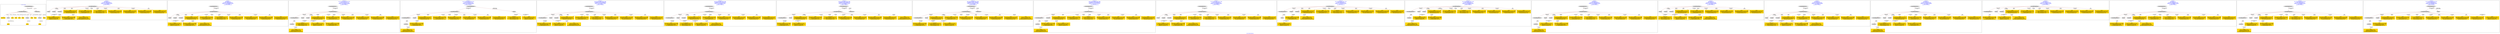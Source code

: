 digraph n0 {
fontcolor="blue"
remincross="true"
label="s10-s-18-artworks.json"
subgraph cluster_0 {
label="1-correct model"
n2[style="filled",color="white",fillcolor="lightgray",label="CulturalHeritageObject1"];
n3[shape="plaintext",style="filled",fillcolor="gold",label="dateCreated"];
n4[style="filled",color="white",fillcolor="lightgray",label="Person1"];
n5[shape="plaintext",style="filled",fillcolor="gold",label="values"];
n6[shape="plaintext",style="filled",fillcolor="gold",label="values"];
n7[shape="plaintext",style="filled",fillcolor="gold",label="values"];
n8[shape="plaintext",style="filled",fillcolor="gold",label="values"];
n9[style="filled",color="white",fillcolor="lightgray",label="Concept1"];
n10[shape="plaintext",style="filled",fillcolor="gold",label="values"];
n11[shape="plaintext",style="filled",fillcolor="gold",label="values"];
n12[style="filled",color="white",fillcolor="lightgray",label="Concept2"];
n13[shape="plaintext",style="filled",fillcolor="gold",label="values"];
n14[style="filled",color="white",fillcolor="lightgray",label="EuropeanaAggregation1"];
n15[style="filled",color="white",fillcolor="lightgray",label="WebResource1"];
n16[shape="plaintext",style="filled",fillcolor="gold",label="values"];
n17[shape="plaintext",style="filled",fillcolor="gold",label="values"];
n18[shape="plaintext",style="filled",fillcolor="gold",label="values"];
}
subgraph cluster_1 {
label="candidate 0\nlink coherence:1.0\nnode coherence:1.0\nconfidence:0.5066280683985351\nmapping score:0.6022093561328451\ncost:12.99998\n-precision:0.62-recall:0.5"
n20[style="filled",color="white",fillcolor="lightgray",label="CulturalHeritageObject1"];
n21[style="filled",color="white",fillcolor="lightgray",label="Person1"];
n22[style="filled",color="white",fillcolor="lightgray",label="Concept1"];
n23[style="filled",color="white",fillcolor="lightgray",label="Document1"];
n24[shape="plaintext",style="filled",fillcolor="gold",label="values\n[CulturalHeritageObject,provenance,0.375]\n[CulturalHeritageObject,title,0.267]\n[CulturalHeritageObject,description,0.199]\n[Document,classLink,0.159]"];
n25[shape="plaintext",style="filled",fillcolor="gold",label="values\n[Person,nameOfThePerson,0.346]\n[CulturalHeritageObject,provenance,0.331]\n[Document,classLink,0.186]\n[WebResource,classLink,0.137]"];
n26[shape="plaintext",style="filled",fillcolor="gold",label="values\n[Document,classLink,0.554]\n[WebResource,classLink,0.429]\n[Person,nameOfThePerson,0.009]\n[CulturalHeritageObject,provenance,0.008]"];
n27[shape="plaintext",style="filled",fillcolor="gold",label="values\n[CulturalHeritageObject,medium,0.943]\n[CulturalHeritageObject,description,0.034]\n[Concept,prefLabel,0.021]\n[CulturalHeritageObject,extent,0.002]"];
n28[shape="plaintext",style="filled",fillcolor="gold",label="dateCreated\n[CulturalHeritageObject,created,0.464]\n[Person,dateOfDeath,0.452]\n[CulturalHeritageObject,provenance,0.065]\n[Person,dateOfBirth,0.018]"];
n29[shape="plaintext",style="filled",fillcolor="gold",label="values\n[CulturalHeritageObject,description,0.531]\n[CulturalHeritageObject,provenance,0.186]\n[CulturalHeritageObject,title,0.174]\n[Document,classLink,0.109]"];
n30[shape="plaintext",style="filled",fillcolor="gold",label="values\n[CulturalHeritageObject,extent,0.644]\n[CulturalHeritageObject,provenance,0.161]\n[Person,nameOfThePerson,0.132]\n[Document,classLink,0.063]"];
n31[shape="plaintext",style="filled",fillcolor="gold",label="values\n[CulturalHeritageObject,provenance,0.893]\n[CulturalHeritageObject,description,0.051]\n[CulturalHeritageObject,title,0.037]\n[Document,classLink,0.018]"];
n32[shape="plaintext",style="filled",fillcolor="gold",label="values\n[CulturalHeritageObject,description,0.899]\n[CulturalHeritageObject,provenance,0.062]\n[Concept,prefLabel,0.038]\n[CulturalHeritageObject,title,0.001]"];
n33[shape="plaintext",style="filled",fillcolor="gold",label="values\n[CulturalHeritageObject,description,0.403]\n[CulturalHeritageObject,title,0.279]\n[CulturalHeritageObject,provenance,0.173]\n[Document,classLink,0.145]"];
}
subgraph cluster_2 {
label="candidate 1\nlink coherence:1.0\nnode coherence:1.0\nconfidence:0.5066280683985351\nmapping score:0.6022093561328451\ncost:13.99998\n-precision:0.64-recall:0.56"
n35[style="filled",color="white",fillcolor="lightgray",label="CulturalHeritageObject1"];
n36[style="filled",color="white",fillcolor="lightgray",label="Person1"];
n37[style="filled",color="white",fillcolor="lightgray",label="Concept1"];
n38[style="filled",color="white",fillcolor="lightgray",label="Document1"];
n39[style="filled",color="white",fillcolor="lightgray",label="EuropeanaAggregation1"];
n40[shape="plaintext",style="filled",fillcolor="gold",label="values\n[CulturalHeritageObject,provenance,0.375]\n[CulturalHeritageObject,title,0.267]\n[CulturalHeritageObject,description,0.199]\n[Document,classLink,0.159]"];
n41[shape="plaintext",style="filled",fillcolor="gold",label="values\n[Person,nameOfThePerson,0.346]\n[CulturalHeritageObject,provenance,0.331]\n[Document,classLink,0.186]\n[WebResource,classLink,0.137]"];
n42[shape="plaintext",style="filled",fillcolor="gold",label="values\n[Document,classLink,0.554]\n[WebResource,classLink,0.429]\n[Person,nameOfThePerson,0.009]\n[CulturalHeritageObject,provenance,0.008]"];
n43[shape="plaintext",style="filled",fillcolor="gold",label="values\n[CulturalHeritageObject,medium,0.943]\n[CulturalHeritageObject,description,0.034]\n[Concept,prefLabel,0.021]\n[CulturalHeritageObject,extent,0.002]"];
n44[shape="plaintext",style="filled",fillcolor="gold",label="dateCreated\n[CulturalHeritageObject,created,0.464]\n[Person,dateOfDeath,0.452]\n[CulturalHeritageObject,provenance,0.065]\n[Person,dateOfBirth,0.018]"];
n45[shape="plaintext",style="filled",fillcolor="gold",label="values\n[CulturalHeritageObject,description,0.531]\n[CulturalHeritageObject,provenance,0.186]\n[CulturalHeritageObject,title,0.174]\n[Document,classLink,0.109]"];
n46[shape="plaintext",style="filled",fillcolor="gold",label="values\n[CulturalHeritageObject,extent,0.644]\n[CulturalHeritageObject,provenance,0.161]\n[Person,nameOfThePerson,0.132]\n[Document,classLink,0.063]"];
n47[shape="plaintext",style="filled",fillcolor="gold",label="values\n[CulturalHeritageObject,provenance,0.893]\n[CulturalHeritageObject,description,0.051]\n[CulturalHeritageObject,title,0.037]\n[Document,classLink,0.018]"];
n48[shape="plaintext",style="filled",fillcolor="gold",label="values\n[CulturalHeritageObject,description,0.899]\n[CulturalHeritageObject,provenance,0.062]\n[Concept,prefLabel,0.038]\n[CulturalHeritageObject,title,0.001]"];
n49[shape="plaintext",style="filled",fillcolor="gold",label="values\n[CulturalHeritageObject,description,0.403]\n[CulturalHeritageObject,title,0.279]\n[CulturalHeritageObject,provenance,0.173]\n[Document,classLink,0.145]"];
}
subgraph cluster_3 {
label="candidate 10\nlink coherence:0.9333333333333333\nnode coherence:1.0\nconfidence:0.5054395545748881\nmapping score:0.601813184858296\ncost:14.99998\n-precision:0.47-recall:0.44"
n51[style="filled",color="white",fillcolor="lightgray",label="CulturalHeritageObject1"];
n52[style="filled",color="white",fillcolor="lightgray",label="CulturalHeritageObject2"];
n53[style="filled",color="white",fillcolor="lightgray",label="Person1"];
n54[style="filled",color="white",fillcolor="lightgray",label="Concept1"];
n55[style="filled",color="white",fillcolor="lightgray",label="Document2"];
n56[style="filled",color="white",fillcolor="lightgray",label="EuropeanaAggregation1"];
n57[shape="plaintext",style="filled",fillcolor="gold",label="values\n[CulturalHeritageObject,provenance,0.375]\n[CulturalHeritageObject,title,0.267]\n[CulturalHeritageObject,description,0.199]\n[Document,classLink,0.159]"];
n58[shape="plaintext",style="filled",fillcolor="gold",label="dateCreated\n[CulturalHeritageObject,created,0.464]\n[Person,dateOfDeath,0.452]\n[CulturalHeritageObject,provenance,0.065]\n[Person,dateOfBirth,0.018]"];
n59[shape="plaintext",style="filled",fillcolor="gold",label="values\n[Document,classLink,0.554]\n[WebResource,classLink,0.429]\n[Person,nameOfThePerson,0.009]\n[CulturalHeritageObject,provenance,0.008]"];
n60[shape="plaintext",style="filled",fillcolor="gold",label="values\n[Person,nameOfThePerson,0.346]\n[CulturalHeritageObject,provenance,0.331]\n[Document,classLink,0.186]\n[WebResource,classLink,0.137]"];
n61[shape="plaintext",style="filled",fillcolor="gold",label="values\n[CulturalHeritageObject,medium,0.943]\n[CulturalHeritageObject,description,0.034]\n[Concept,prefLabel,0.021]\n[CulturalHeritageObject,extent,0.002]"];
n62[shape="plaintext",style="filled",fillcolor="gold",label="values\n[CulturalHeritageObject,description,0.531]\n[CulturalHeritageObject,provenance,0.186]\n[CulturalHeritageObject,title,0.174]\n[Document,classLink,0.109]"];
n63[shape="plaintext",style="filled",fillcolor="gold",label="values\n[CulturalHeritageObject,extent,0.644]\n[CulturalHeritageObject,provenance,0.161]\n[Person,nameOfThePerson,0.132]\n[Document,classLink,0.063]"];
n64[shape="plaintext",style="filled",fillcolor="gold",label="values\n[CulturalHeritageObject,provenance,0.893]\n[CulturalHeritageObject,description,0.051]\n[CulturalHeritageObject,title,0.037]\n[Document,classLink,0.018]"];
n65[shape="plaintext",style="filled",fillcolor="gold",label="values\n[CulturalHeritageObject,description,0.899]\n[CulturalHeritageObject,provenance,0.062]\n[Concept,prefLabel,0.038]\n[CulturalHeritageObject,title,0.001]"];
n66[shape="plaintext",style="filled",fillcolor="gold",label="values\n[CulturalHeritageObject,description,0.403]\n[CulturalHeritageObject,title,0.279]\n[CulturalHeritageObject,provenance,0.173]\n[Document,classLink,0.145]"];
}
subgraph cluster_4 {
label="candidate 11\nlink coherence:0.9333333333333333\nnode coherence:1.0\nconfidence:0.5054395545748881\nmapping score:0.601813184858296\ncost:114.010002\n-precision:0.47-recall:0.44"
n68[style="filled",color="white",fillcolor="lightgray",label="CulturalHeritageObject1"];
n69[style="filled",color="white",fillcolor="lightgray",label="CulturalHeritageObject2"];
n70[style="filled",color="white",fillcolor="lightgray",label="Concept1"];
n71[style="filled",color="white",fillcolor="lightgray",label="Document2"];
n72[style="filled",color="white",fillcolor="lightgray",label="EuropeanaAggregation1"];
n73[style="filled",color="white",fillcolor="lightgray",label="Person1"];
n74[shape="plaintext",style="filled",fillcolor="gold",label="values\n[CulturalHeritageObject,provenance,0.375]\n[CulturalHeritageObject,title,0.267]\n[CulturalHeritageObject,description,0.199]\n[Document,classLink,0.159]"];
n75[shape="plaintext",style="filled",fillcolor="gold",label="dateCreated\n[CulturalHeritageObject,created,0.464]\n[Person,dateOfDeath,0.452]\n[CulturalHeritageObject,provenance,0.065]\n[Person,dateOfBirth,0.018]"];
n76[shape="plaintext",style="filled",fillcolor="gold",label="values\n[Document,classLink,0.554]\n[WebResource,classLink,0.429]\n[Person,nameOfThePerson,0.009]\n[CulturalHeritageObject,provenance,0.008]"];
n77[shape="plaintext",style="filled",fillcolor="gold",label="values\n[Person,nameOfThePerson,0.346]\n[CulturalHeritageObject,provenance,0.331]\n[Document,classLink,0.186]\n[WebResource,classLink,0.137]"];
n78[shape="plaintext",style="filled",fillcolor="gold",label="values\n[CulturalHeritageObject,medium,0.943]\n[CulturalHeritageObject,description,0.034]\n[Concept,prefLabel,0.021]\n[CulturalHeritageObject,extent,0.002]"];
n79[shape="plaintext",style="filled",fillcolor="gold",label="values\n[CulturalHeritageObject,description,0.531]\n[CulturalHeritageObject,provenance,0.186]\n[CulturalHeritageObject,title,0.174]\n[Document,classLink,0.109]"];
n80[shape="plaintext",style="filled",fillcolor="gold",label="values\n[CulturalHeritageObject,extent,0.644]\n[CulturalHeritageObject,provenance,0.161]\n[Person,nameOfThePerson,0.132]\n[Document,classLink,0.063]"];
n81[shape="plaintext",style="filled",fillcolor="gold",label="values\n[CulturalHeritageObject,provenance,0.893]\n[CulturalHeritageObject,description,0.051]\n[CulturalHeritageObject,title,0.037]\n[Document,classLink,0.018]"];
n82[shape="plaintext",style="filled",fillcolor="gold",label="values\n[CulturalHeritageObject,description,0.899]\n[CulturalHeritageObject,provenance,0.062]\n[Concept,prefLabel,0.038]\n[CulturalHeritageObject,title,0.001]"];
n83[shape="plaintext",style="filled",fillcolor="gold",label="values\n[CulturalHeritageObject,description,0.403]\n[CulturalHeritageObject,title,0.279]\n[CulturalHeritageObject,provenance,0.173]\n[Document,classLink,0.145]"];
}
subgraph cluster_5 {
label="candidate 12\nlink coherence:0.9285714285714286\nnode coherence:0.9285714285714286\nconfidence:0.5927199185990685\nmapping score:0.607097115723499\ncost:112.99998\n-precision:0.57-recall:0.5"
n85[style="filled",color="white",fillcolor="lightgray",label="CulturalHeritageObject1"];
n86[style="filled",color="white",fillcolor="lightgray",label="CulturalHeritageObject2"];
n87[style="filled",color="white",fillcolor="lightgray",label="Person1"];
n88[style="filled",color="white",fillcolor="lightgray",label="Document1"];
n89[style="filled",color="white",fillcolor="lightgray",label="EuropeanaAggregation1"];
n90[shape="plaintext",style="filled",fillcolor="gold",label="values\n[CulturalHeritageObject,provenance,0.375]\n[CulturalHeritageObject,title,0.267]\n[CulturalHeritageObject,description,0.199]\n[Document,classLink,0.159]"];
n91[shape="plaintext",style="filled",fillcolor="gold",label="values\n[Person,nameOfThePerson,0.346]\n[CulturalHeritageObject,provenance,0.331]\n[Document,classLink,0.186]\n[WebResource,classLink,0.137]"];
n92[shape="plaintext",style="filled",fillcolor="gold",label="values\n[Document,classLink,0.554]\n[WebResource,classLink,0.429]\n[Person,nameOfThePerson,0.009]\n[CulturalHeritageObject,provenance,0.008]"];
n93[shape="plaintext",style="filled",fillcolor="gold",label="values\n[CulturalHeritageObject,medium,0.943]\n[CulturalHeritageObject,description,0.034]\n[Concept,prefLabel,0.021]\n[CulturalHeritageObject,extent,0.002]"];
n94[shape="plaintext",style="filled",fillcolor="gold",label="dateCreated\n[CulturalHeritageObject,created,0.464]\n[Person,dateOfDeath,0.452]\n[CulturalHeritageObject,provenance,0.065]\n[Person,dateOfBirth,0.018]"];
n95[shape="plaintext",style="filled",fillcolor="gold",label="values\n[CulturalHeritageObject,description,0.531]\n[CulturalHeritageObject,provenance,0.186]\n[CulturalHeritageObject,title,0.174]\n[Document,classLink,0.109]"];
n96[shape="plaintext",style="filled",fillcolor="gold",label="values\n[CulturalHeritageObject,extent,0.644]\n[CulturalHeritageObject,provenance,0.161]\n[Person,nameOfThePerson,0.132]\n[Document,classLink,0.063]"];
n97[shape="plaintext",style="filled",fillcolor="gold",label="values\n[CulturalHeritageObject,provenance,0.893]\n[CulturalHeritageObject,description,0.051]\n[CulturalHeritageObject,title,0.037]\n[Document,classLink,0.018]"];
n98[shape="plaintext",style="filled",fillcolor="gold",label="values\n[CulturalHeritageObject,description,0.899]\n[CulturalHeritageObject,provenance,0.062]\n[Concept,prefLabel,0.038]\n[CulturalHeritageObject,title,0.001]"];
n99[shape="plaintext",style="filled",fillcolor="gold",label="values\n[CulturalHeritageObject,description,0.403]\n[CulturalHeritageObject,title,0.279]\n[CulturalHeritageObject,provenance,0.173]\n[Document,classLink,0.145]"];
}
subgraph cluster_6 {
label="candidate 13\nlink coherence:0.9285714285714286\nnode coherence:0.9285714285714286\nconfidence:0.5915314047754215\nmapping score:0.6067009444489501\ncost:112.99998\n-precision:0.5-recall:0.44"
n101[style="filled",color="white",fillcolor="lightgray",label="CulturalHeritageObject1"];
n102[style="filled",color="white",fillcolor="lightgray",label="CulturalHeritageObject2"];
n103[style="filled",color="white",fillcolor="lightgray",label="Person1"];
n104[style="filled",color="white",fillcolor="lightgray",label="Document1"];
n105[style="filled",color="white",fillcolor="lightgray",label="EuropeanaAggregation1"];
n106[shape="plaintext",style="filled",fillcolor="gold",label="values\n[CulturalHeritageObject,provenance,0.375]\n[CulturalHeritageObject,title,0.267]\n[CulturalHeritageObject,description,0.199]\n[Document,classLink,0.159]"];
n107[shape="plaintext",style="filled",fillcolor="gold",label="dateCreated\n[CulturalHeritageObject,created,0.464]\n[Person,dateOfDeath,0.452]\n[CulturalHeritageObject,provenance,0.065]\n[Person,dateOfBirth,0.018]"];
n108[shape="plaintext",style="filled",fillcolor="gold",label="values\n[Person,nameOfThePerson,0.346]\n[CulturalHeritageObject,provenance,0.331]\n[Document,classLink,0.186]\n[WebResource,classLink,0.137]"];
n109[shape="plaintext",style="filled",fillcolor="gold",label="values\n[Document,classLink,0.554]\n[WebResource,classLink,0.429]\n[Person,nameOfThePerson,0.009]\n[CulturalHeritageObject,provenance,0.008]"];
n110[shape="plaintext",style="filled",fillcolor="gold",label="values\n[CulturalHeritageObject,medium,0.943]\n[CulturalHeritageObject,description,0.034]\n[Concept,prefLabel,0.021]\n[CulturalHeritageObject,extent,0.002]"];
n111[shape="plaintext",style="filled",fillcolor="gold",label="values\n[CulturalHeritageObject,description,0.531]\n[CulturalHeritageObject,provenance,0.186]\n[CulturalHeritageObject,title,0.174]\n[Document,classLink,0.109]"];
n112[shape="plaintext",style="filled",fillcolor="gold",label="values\n[CulturalHeritageObject,extent,0.644]\n[CulturalHeritageObject,provenance,0.161]\n[Person,nameOfThePerson,0.132]\n[Document,classLink,0.063]"];
n113[shape="plaintext",style="filled",fillcolor="gold",label="values\n[CulturalHeritageObject,provenance,0.893]\n[CulturalHeritageObject,description,0.051]\n[CulturalHeritageObject,title,0.037]\n[Document,classLink,0.018]"];
n114[shape="plaintext",style="filled",fillcolor="gold",label="values\n[CulturalHeritageObject,description,0.899]\n[CulturalHeritageObject,provenance,0.062]\n[Concept,prefLabel,0.038]\n[CulturalHeritageObject,title,0.001]"];
n115[shape="plaintext",style="filled",fillcolor="gold",label="values\n[CulturalHeritageObject,description,0.403]\n[CulturalHeritageObject,title,0.279]\n[CulturalHeritageObject,provenance,0.173]\n[Document,classLink,0.145]"];
}
subgraph cluster_7 {
label="candidate 14\nlink coherence:0.9285714285714286\nnode coherence:0.9285714285714286\nconfidence:0.5802457856035178\nmapping score:0.6029390713916488\ncost:112.99998\n-precision:0.71-recall:0.62"
n117[style="filled",color="white",fillcolor="lightgray",label="CulturalHeritageObject1"];
n118[style="filled",color="white",fillcolor="lightgray",label="CulturalHeritageObject2"];
n119[style="filled",color="white",fillcolor="lightgray",label="Person1"];
n120[style="filled",color="white",fillcolor="lightgray",label="EuropeanaAggregation1"];
n121[style="filled",color="white",fillcolor="lightgray",label="WebResource1"];
n122[shape="plaintext",style="filled",fillcolor="gold",label="values\n[CulturalHeritageObject,provenance,0.375]\n[CulturalHeritageObject,title,0.267]\n[CulturalHeritageObject,description,0.199]\n[Document,classLink,0.159]"];
n123[shape="plaintext",style="filled",fillcolor="gold",label="values\n[Person,nameOfThePerson,0.346]\n[CulturalHeritageObject,provenance,0.331]\n[Document,classLink,0.186]\n[WebResource,classLink,0.137]"];
n124[shape="plaintext",style="filled",fillcolor="gold",label="values\n[Document,classLink,0.554]\n[WebResource,classLink,0.429]\n[Person,nameOfThePerson,0.009]\n[CulturalHeritageObject,provenance,0.008]"];
n125[shape="plaintext",style="filled",fillcolor="gold",label="values\n[CulturalHeritageObject,medium,0.943]\n[CulturalHeritageObject,description,0.034]\n[Concept,prefLabel,0.021]\n[CulturalHeritageObject,extent,0.002]"];
n126[shape="plaintext",style="filled",fillcolor="gold",label="dateCreated\n[CulturalHeritageObject,created,0.464]\n[Person,dateOfDeath,0.452]\n[CulturalHeritageObject,provenance,0.065]\n[Person,dateOfBirth,0.018]"];
n127[shape="plaintext",style="filled",fillcolor="gold",label="values\n[CulturalHeritageObject,description,0.531]\n[CulturalHeritageObject,provenance,0.186]\n[CulturalHeritageObject,title,0.174]\n[Document,classLink,0.109]"];
n128[shape="plaintext",style="filled",fillcolor="gold",label="values\n[CulturalHeritageObject,extent,0.644]\n[CulturalHeritageObject,provenance,0.161]\n[Person,nameOfThePerson,0.132]\n[Document,classLink,0.063]"];
n129[shape="plaintext",style="filled",fillcolor="gold",label="values\n[CulturalHeritageObject,provenance,0.893]\n[CulturalHeritageObject,description,0.051]\n[CulturalHeritageObject,title,0.037]\n[Document,classLink,0.018]"];
n130[shape="plaintext",style="filled",fillcolor="gold",label="values\n[CulturalHeritageObject,description,0.899]\n[CulturalHeritageObject,provenance,0.062]\n[Concept,prefLabel,0.038]\n[CulturalHeritageObject,title,0.001]"];
n131[shape="plaintext",style="filled",fillcolor="gold",label="values\n[CulturalHeritageObject,description,0.403]\n[CulturalHeritageObject,title,0.279]\n[CulturalHeritageObject,provenance,0.173]\n[Document,classLink,0.145]"];
}
subgraph cluster_8 {
label="candidate 15\nlink coherence:0.9285714285714286\nnode coherence:0.9285714285714286\nconfidence:0.5790572717798709\nmapping score:0.6025429001170999\ncost:112.99998\n-precision:0.64-recall:0.56"
n133[style="filled",color="white",fillcolor="lightgray",label="CulturalHeritageObject1"];
n134[style="filled",color="white",fillcolor="lightgray",label="CulturalHeritageObject2"];
n135[style="filled",color="white",fillcolor="lightgray",label="Person1"];
n136[style="filled",color="white",fillcolor="lightgray",label="EuropeanaAggregation1"];
n137[style="filled",color="white",fillcolor="lightgray",label="WebResource1"];
n138[shape="plaintext",style="filled",fillcolor="gold",label="values\n[CulturalHeritageObject,provenance,0.375]\n[CulturalHeritageObject,title,0.267]\n[CulturalHeritageObject,description,0.199]\n[Document,classLink,0.159]"];
n139[shape="plaintext",style="filled",fillcolor="gold",label="dateCreated\n[CulturalHeritageObject,created,0.464]\n[Person,dateOfDeath,0.452]\n[CulturalHeritageObject,provenance,0.065]\n[Person,dateOfBirth,0.018]"];
n140[shape="plaintext",style="filled",fillcolor="gold",label="values\n[Person,nameOfThePerson,0.346]\n[CulturalHeritageObject,provenance,0.331]\n[Document,classLink,0.186]\n[WebResource,classLink,0.137]"];
n141[shape="plaintext",style="filled",fillcolor="gold",label="values\n[Document,classLink,0.554]\n[WebResource,classLink,0.429]\n[Person,nameOfThePerson,0.009]\n[CulturalHeritageObject,provenance,0.008]"];
n142[shape="plaintext",style="filled",fillcolor="gold",label="values\n[CulturalHeritageObject,medium,0.943]\n[CulturalHeritageObject,description,0.034]\n[Concept,prefLabel,0.021]\n[CulturalHeritageObject,extent,0.002]"];
n143[shape="plaintext",style="filled",fillcolor="gold",label="values\n[CulturalHeritageObject,description,0.531]\n[CulturalHeritageObject,provenance,0.186]\n[CulturalHeritageObject,title,0.174]\n[Document,classLink,0.109]"];
n144[shape="plaintext",style="filled",fillcolor="gold",label="values\n[CulturalHeritageObject,extent,0.644]\n[CulturalHeritageObject,provenance,0.161]\n[Person,nameOfThePerson,0.132]\n[Document,classLink,0.063]"];
n145[shape="plaintext",style="filled",fillcolor="gold",label="values\n[CulturalHeritageObject,provenance,0.893]\n[CulturalHeritageObject,description,0.051]\n[CulturalHeritageObject,title,0.037]\n[Document,classLink,0.018]"];
n146[shape="plaintext",style="filled",fillcolor="gold",label="values\n[CulturalHeritageObject,description,0.899]\n[CulturalHeritageObject,provenance,0.062]\n[Concept,prefLabel,0.038]\n[CulturalHeritageObject,title,0.001]"];
n147[shape="plaintext",style="filled",fillcolor="gold",label="values\n[CulturalHeritageObject,description,0.403]\n[CulturalHeritageObject,title,0.279]\n[CulturalHeritageObject,provenance,0.173]\n[Document,classLink,0.145]"];
}
subgraph cluster_9 {
label="candidate 16\nlink coherence:0.9285714285714286\nnode coherence:0.9285714285714286\nconfidence:0.5767149931895814\nmapping score:0.6017621405870034\ncost:113.0\n-precision:0.43-recall:0.38"
n149[style="filled",color="white",fillcolor="lightgray",label="CulturalHeritageObject1"];
n150[style="filled",color="white",fillcolor="lightgray",label="CulturalHeritageObject2"];
n151[style="filled",color="white",fillcolor="lightgray",label="Document1"];
n152[style="filled",color="white",fillcolor="lightgray",label="Document2"];
n153[style="filled",color="white",fillcolor="lightgray",label="EuropeanaAggregation1"];
n154[shape="plaintext",style="filled",fillcolor="gold",label="values\n[CulturalHeritageObject,provenance,0.375]\n[CulturalHeritageObject,title,0.267]\n[CulturalHeritageObject,description,0.199]\n[Document,classLink,0.159]"];
n155[shape="plaintext",style="filled",fillcolor="gold",label="values\n[Document,classLink,0.554]\n[WebResource,classLink,0.429]\n[Person,nameOfThePerson,0.009]\n[CulturalHeritageObject,provenance,0.008]"];
n156[shape="plaintext",style="filled",fillcolor="gold",label="values\n[CulturalHeritageObject,medium,0.943]\n[CulturalHeritageObject,description,0.034]\n[Concept,prefLabel,0.021]\n[CulturalHeritageObject,extent,0.002]"];
n157[shape="plaintext",style="filled",fillcolor="gold",label="dateCreated\n[CulturalHeritageObject,created,0.464]\n[Person,dateOfDeath,0.452]\n[CulturalHeritageObject,provenance,0.065]\n[Person,dateOfBirth,0.018]"];
n158[shape="plaintext",style="filled",fillcolor="gold",label="values\n[Person,nameOfThePerson,0.346]\n[CulturalHeritageObject,provenance,0.331]\n[Document,classLink,0.186]\n[WebResource,classLink,0.137]"];
n159[shape="plaintext",style="filled",fillcolor="gold",label="values\n[CulturalHeritageObject,description,0.531]\n[CulturalHeritageObject,provenance,0.186]\n[CulturalHeritageObject,title,0.174]\n[Document,classLink,0.109]"];
n160[shape="plaintext",style="filled",fillcolor="gold",label="values\n[CulturalHeritageObject,extent,0.644]\n[CulturalHeritageObject,provenance,0.161]\n[Person,nameOfThePerson,0.132]\n[Document,classLink,0.063]"];
n161[shape="plaintext",style="filled",fillcolor="gold",label="values\n[CulturalHeritageObject,provenance,0.893]\n[CulturalHeritageObject,description,0.051]\n[CulturalHeritageObject,title,0.037]\n[Document,classLink,0.018]"];
n162[shape="plaintext",style="filled",fillcolor="gold",label="values\n[CulturalHeritageObject,description,0.899]\n[CulturalHeritageObject,provenance,0.062]\n[Concept,prefLabel,0.038]\n[CulturalHeritageObject,title,0.001]"];
n163[shape="plaintext",style="filled",fillcolor="gold",label="values\n[CulturalHeritageObject,description,0.403]\n[CulturalHeritageObject,title,0.279]\n[CulturalHeritageObject,provenance,0.173]\n[Document,classLink,0.145]"];
}
subgraph cluster_10 {
label="candidate 17\nlink coherence:0.9285714285714286\nnode coherence:1.0\nconfidence:0.5066280683985351\nmapping score:0.6022093561328451\ncost:13.99998\n-precision:0.57-recall:0.5"
n165[style="filled",color="white",fillcolor="lightgray",label="CulturalHeritageObject1"];
n166[style="filled",color="white",fillcolor="lightgray",label="Person1"];
n167[style="filled",color="white",fillcolor="lightgray",label="Concept1"];
n168[style="filled",color="white",fillcolor="lightgray",label="Document1"];
n169[style="filled",color="white",fillcolor="lightgray",label="EuropeanaAggregation1"];
n170[shape="plaintext",style="filled",fillcolor="gold",label="values\n[CulturalHeritageObject,provenance,0.375]\n[CulturalHeritageObject,title,0.267]\n[CulturalHeritageObject,description,0.199]\n[Document,classLink,0.159]"];
n171[shape="plaintext",style="filled",fillcolor="gold",label="values\n[Person,nameOfThePerson,0.346]\n[CulturalHeritageObject,provenance,0.331]\n[Document,classLink,0.186]\n[WebResource,classLink,0.137]"];
n172[shape="plaintext",style="filled",fillcolor="gold",label="values\n[Document,classLink,0.554]\n[WebResource,classLink,0.429]\n[Person,nameOfThePerson,0.009]\n[CulturalHeritageObject,provenance,0.008]"];
n173[shape="plaintext",style="filled",fillcolor="gold",label="values\n[CulturalHeritageObject,medium,0.943]\n[CulturalHeritageObject,description,0.034]\n[Concept,prefLabel,0.021]\n[CulturalHeritageObject,extent,0.002]"];
n174[shape="plaintext",style="filled",fillcolor="gold",label="dateCreated\n[CulturalHeritageObject,created,0.464]\n[Person,dateOfDeath,0.452]\n[CulturalHeritageObject,provenance,0.065]\n[Person,dateOfBirth,0.018]"];
n175[shape="plaintext",style="filled",fillcolor="gold",label="values\n[CulturalHeritageObject,description,0.531]\n[CulturalHeritageObject,provenance,0.186]\n[CulturalHeritageObject,title,0.174]\n[Document,classLink,0.109]"];
n176[shape="plaintext",style="filled",fillcolor="gold",label="values\n[CulturalHeritageObject,extent,0.644]\n[CulturalHeritageObject,provenance,0.161]\n[Person,nameOfThePerson,0.132]\n[Document,classLink,0.063]"];
n177[shape="plaintext",style="filled",fillcolor="gold",label="values\n[CulturalHeritageObject,provenance,0.893]\n[CulturalHeritageObject,description,0.051]\n[CulturalHeritageObject,title,0.037]\n[Document,classLink,0.018]"];
n178[shape="plaintext",style="filled",fillcolor="gold",label="values\n[CulturalHeritageObject,description,0.899]\n[CulturalHeritageObject,provenance,0.062]\n[Concept,prefLabel,0.038]\n[CulturalHeritageObject,title,0.001]"];
n179[shape="plaintext",style="filled",fillcolor="gold",label="values\n[CulturalHeritageObject,description,0.403]\n[CulturalHeritageObject,title,0.279]\n[CulturalHeritageObject,provenance,0.173]\n[Document,classLink,0.145]"];
}
subgraph cluster_11 {
label="candidate 18\nlink coherence:0.9285714285714286\nnode coherence:1.0\nconfidence:0.5066280683985351\nmapping score:0.6022093561328451\ncost:113.0\n-precision:0.5-recall:0.44"
n181[style="filled",color="white",fillcolor="lightgray",label="CulturalHeritageObject1"];
n182[style="filled",color="white",fillcolor="lightgray",label="CulturalHeritageObject2"];
n183[style="filled",color="white",fillcolor="lightgray",label="Concept1"];
n184[style="filled",color="white",fillcolor="lightgray",label="Document1"];
n185[style="filled",color="white",fillcolor="lightgray",label="Person1"];
n186[shape="plaintext",style="filled",fillcolor="gold",label="values\n[CulturalHeritageObject,provenance,0.375]\n[CulturalHeritageObject,title,0.267]\n[CulturalHeritageObject,description,0.199]\n[Document,classLink,0.159]"];
n187[shape="plaintext",style="filled",fillcolor="gold",label="values\n[Person,nameOfThePerson,0.346]\n[CulturalHeritageObject,provenance,0.331]\n[Document,classLink,0.186]\n[WebResource,classLink,0.137]"];
n188[shape="plaintext",style="filled",fillcolor="gold",label="values\n[Document,classLink,0.554]\n[WebResource,classLink,0.429]\n[Person,nameOfThePerson,0.009]\n[CulturalHeritageObject,provenance,0.008]"];
n189[shape="plaintext",style="filled",fillcolor="gold",label="values\n[CulturalHeritageObject,medium,0.943]\n[CulturalHeritageObject,description,0.034]\n[Concept,prefLabel,0.021]\n[CulturalHeritageObject,extent,0.002]"];
n190[shape="plaintext",style="filled",fillcolor="gold",label="dateCreated\n[CulturalHeritageObject,created,0.464]\n[Person,dateOfDeath,0.452]\n[CulturalHeritageObject,provenance,0.065]\n[Person,dateOfBirth,0.018]"];
n191[shape="plaintext",style="filled",fillcolor="gold",label="values\n[CulturalHeritageObject,description,0.531]\n[CulturalHeritageObject,provenance,0.186]\n[CulturalHeritageObject,title,0.174]\n[Document,classLink,0.109]"];
n192[shape="plaintext",style="filled",fillcolor="gold",label="values\n[CulturalHeritageObject,extent,0.644]\n[CulturalHeritageObject,provenance,0.161]\n[Person,nameOfThePerson,0.132]\n[Document,classLink,0.063]"];
n193[shape="plaintext",style="filled",fillcolor="gold",label="values\n[CulturalHeritageObject,provenance,0.893]\n[CulturalHeritageObject,description,0.051]\n[CulturalHeritageObject,title,0.037]\n[Document,classLink,0.018]"];
n194[shape="plaintext",style="filled",fillcolor="gold",label="values\n[CulturalHeritageObject,description,0.899]\n[CulturalHeritageObject,provenance,0.062]\n[Concept,prefLabel,0.038]\n[CulturalHeritageObject,title,0.001]"];
n195[shape="plaintext",style="filled",fillcolor="gold",label="values\n[CulturalHeritageObject,description,0.403]\n[CulturalHeritageObject,title,0.279]\n[CulturalHeritageObject,provenance,0.173]\n[Document,classLink,0.145]"];
}
subgraph cluster_12 {
label="candidate 19\nlink coherence:0.9285714285714286\nnode coherence:1.0\nconfidence:0.5066280683985351\nmapping score:0.6022093561328451\ncost:113.009982\n-precision:0.5-recall:0.44"
n197[style="filled",color="white",fillcolor="lightgray",label="CulturalHeritageObject1"];
n198[style="filled",color="white",fillcolor="lightgray",label="CulturalHeritageObject2"];
n199[style="filled",color="white",fillcolor="lightgray",label="Person1"];
n200[style="filled",color="white",fillcolor="lightgray",label="Document2"];
n201[style="filled",color="white",fillcolor="lightgray",label="Concept1"];
n202[shape="plaintext",style="filled",fillcolor="gold",label="values\n[CulturalHeritageObject,provenance,0.375]\n[CulturalHeritageObject,title,0.267]\n[CulturalHeritageObject,description,0.199]\n[Document,classLink,0.159]"];
n203[shape="plaintext",style="filled",fillcolor="gold",label="values\n[Document,classLink,0.554]\n[WebResource,classLink,0.429]\n[Person,nameOfThePerson,0.009]\n[CulturalHeritageObject,provenance,0.008]"];
n204[shape="plaintext",style="filled",fillcolor="gold",label="values\n[Person,nameOfThePerson,0.346]\n[CulturalHeritageObject,provenance,0.331]\n[Document,classLink,0.186]\n[WebResource,classLink,0.137]"];
n205[shape="plaintext",style="filled",fillcolor="gold",label="values\n[CulturalHeritageObject,medium,0.943]\n[CulturalHeritageObject,description,0.034]\n[Concept,prefLabel,0.021]\n[CulturalHeritageObject,extent,0.002]"];
n206[shape="plaintext",style="filled",fillcolor="gold",label="dateCreated\n[CulturalHeritageObject,created,0.464]\n[Person,dateOfDeath,0.452]\n[CulturalHeritageObject,provenance,0.065]\n[Person,dateOfBirth,0.018]"];
n207[shape="plaintext",style="filled",fillcolor="gold",label="values\n[CulturalHeritageObject,description,0.531]\n[CulturalHeritageObject,provenance,0.186]\n[CulturalHeritageObject,title,0.174]\n[Document,classLink,0.109]"];
n208[shape="plaintext",style="filled",fillcolor="gold",label="values\n[CulturalHeritageObject,extent,0.644]\n[CulturalHeritageObject,provenance,0.161]\n[Person,nameOfThePerson,0.132]\n[Document,classLink,0.063]"];
n209[shape="plaintext",style="filled",fillcolor="gold",label="values\n[CulturalHeritageObject,provenance,0.893]\n[CulturalHeritageObject,description,0.051]\n[CulturalHeritageObject,title,0.037]\n[Document,classLink,0.018]"];
n210[shape="plaintext",style="filled",fillcolor="gold",label="values\n[CulturalHeritageObject,description,0.899]\n[CulturalHeritageObject,provenance,0.062]\n[Concept,prefLabel,0.038]\n[CulturalHeritageObject,title,0.001]"];
n211[shape="plaintext",style="filled",fillcolor="gold",label="values\n[CulturalHeritageObject,description,0.403]\n[CulturalHeritageObject,title,0.279]\n[CulturalHeritageObject,provenance,0.173]\n[Document,classLink,0.145]"];
}
subgraph cluster_13 {
label="candidate 2\nlink coherence:1.0\nnode coherence:1.0\nconfidence:0.5066280683985351\nmapping score:0.6022093561328451\ncost:14.99998\n-precision:0.6-recall:0.56"
n213[style="filled",color="white",fillcolor="lightgray",label="CulturalHeritageObject1"];
n214[style="filled",color="white",fillcolor="lightgray",label="CulturalHeritageObject2"];
n215[style="filled",color="white",fillcolor="lightgray",label="Person1"];
n216[style="filled",color="white",fillcolor="lightgray",label="Concept1"];
n217[style="filled",color="white",fillcolor="lightgray",label="Document2"];
n218[style="filled",color="white",fillcolor="lightgray",label="EuropeanaAggregation1"];
n219[shape="plaintext",style="filled",fillcolor="gold",label="values\n[CulturalHeritageObject,provenance,0.375]\n[CulturalHeritageObject,title,0.267]\n[CulturalHeritageObject,description,0.199]\n[Document,classLink,0.159]"];
n220[shape="plaintext",style="filled",fillcolor="gold",label="values\n[Document,classLink,0.554]\n[WebResource,classLink,0.429]\n[Person,nameOfThePerson,0.009]\n[CulturalHeritageObject,provenance,0.008]"];
n221[shape="plaintext",style="filled",fillcolor="gold",label="values\n[Person,nameOfThePerson,0.346]\n[CulturalHeritageObject,provenance,0.331]\n[Document,classLink,0.186]\n[WebResource,classLink,0.137]"];
n222[shape="plaintext",style="filled",fillcolor="gold",label="values\n[CulturalHeritageObject,medium,0.943]\n[CulturalHeritageObject,description,0.034]\n[Concept,prefLabel,0.021]\n[CulturalHeritageObject,extent,0.002]"];
n223[shape="plaintext",style="filled",fillcolor="gold",label="dateCreated\n[CulturalHeritageObject,created,0.464]\n[Person,dateOfDeath,0.452]\n[CulturalHeritageObject,provenance,0.065]\n[Person,dateOfBirth,0.018]"];
n224[shape="plaintext",style="filled",fillcolor="gold",label="values\n[CulturalHeritageObject,description,0.531]\n[CulturalHeritageObject,provenance,0.186]\n[CulturalHeritageObject,title,0.174]\n[Document,classLink,0.109]"];
n225[shape="plaintext",style="filled",fillcolor="gold",label="values\n[CulturalHeritageObject,extent,0.644]\n[CulturalHeritageObject,provenance,0.161]\n[Person,nameOfThePerson,0.132]\n[Document,classLink,0.063]"];
n226[shape="plaintext",style="filled",fillcolor="gold",label="values\n[CulturalHeritageObject,provenance,0.893]\n[CulturalHeritageObject,description,0.051]\n[CulturalHeritageObject,title,0.037]\n[Document,classLink,0.018]"];
n227[shape="plaintext",style="filled",fillcolor="gold",label="values\n[CulturalHeritageObject,description,0.899]\n[CulturalHeritageObject,provenance,0.062]\n[Concept,prefLabel,0.038]\n[CulturalHeritageObject,title,0.001]"];
n228[shape="plaintext",style="filled",fillcolor="gold",label="values\n[CulturalHeritageObject,description,0.403]\n[CulturalHeritageObject,title,0.279]\n[CulturalHeritageObject,provenance,0.173]\n[Document,classLink,0.145]"];
}
subgraph cluster_14 {
label="candidate 3\nlink coherence:1.0\nnode coherence:1.0\nconfidence:0.5054395545748881\nmapping score:0.601813184858296\ncost:12.99998\n-precision:0.54-recall:0.44"
n230[style="filled",color="white",fillcolor="lightgray",label="CulturalHeritageObject1"];
n231[style="filled",color="white",fillcolor="lightgray",label="Person1"];
n232[style="filled",color="white",fillcolor="lightgray",label="Concept1"];
n233[style="filled",color="white",fillcolor="lightgray",label="Document1"];
n234[shape="plaintext",style="filled",fillcolor="gold",label="values\n[CulturalHeritageObject,provenance,0.375]\n[CulturalHeritageObject,title,0.267]\n[CulturalHeritageObject,description,0.199]\n[Document,classLink,0.159]"];
n235[shape="plaintext",style="filled",fillcolor="gold",label="dateCreated\n[CulturalHeritageObject,created,0.464]\n[Person,dateOfDeath,0.452]\n[CulturalHeritageObject,provenance,0.065]\n[Person,dateOfBirth,0.018]"];
n236[shape="plaintext",style="filled",fillcolor="gold",label="values\n[Person,nameOfThePerson,0.346]\n[CulturalHeritageObject,provenance,0.331]\n[Document,classLink,0.186]\n[WebResource,classLink,0.137]"];
n237[shape="plaintext",style="filled",fillcolor="gold",label="values\n[Document,classLink,0.554]\n[WebResource,classLink,0.429]\n[Person,nameOfThePerson,0.009]\n[CulturalHeritageObject,provenance,0.008]"];
n238[shape="plaintext",style="filled",fillcolor="gold",label="values\n[CulturalHeritageObject,medium,0.943]\n[CulturalHeritageObject,description,0.034]\n[Concept,prefLabel,0.021]\n[CulturalHeritageObject,extent,0.002]"];
n239[shape="plaintext",style="filled",fillcolor="gold",label="values\n[CulturalHeritageObject,description,0.531]\n[CulturalHeritageObject,provenance,0.186]\n[CulturalHeritageObject,title,0.174]\n[Document,classLink,0.109]"];
n240[shape="plaintext",style="filled",fillcolor="gold",label="values\n[CulturalHeritageObject,extent,0.644]\n[CulturalHeritageObject,provenance,0.161]\n[Person,nameOfThePerson,0.132]\n[Document,classLink,0.063]"];
n241[shape="plaintext",style="filled",fillcolor="gold",label="values\n[CulturalHeritageObject,provenance,0.893]\n[CulturalHeritageObject,description,0.051]\n[CulturalHeritageObject,title,0.037]\n[Document,classLink,0.018]"];
n242[shape="plaintext",style="filled",fillcolor="gold",label="values\n[CulturalHeritageObject,description,0.899]\n[CulturalHeritageObject,provenance,0.062]\n[Concept,prefLabel,0.038]\n[CulturalHeritageObject,title,0.001]"];
n243[shape="plaintext",style="filled",fillcolor="gold",label="values\n[CulturalHeritageObject,description,0.403]\n[CulturalHeritageObject,title,0.279]\n[CulturalHeritageObject,provenance,0.173]\n[Document,classLink,0.145]"];
}
subgraph cluster_15 {
label="candidate 4\nlink coherence:1.0\nnode coherence:1.0\nconfidence:0.5054395545748881\nmapping score:0.601813184858296\ncost:13.99998\n-precision:0.57-recall:0.5"
n245[style="filled",color="white",fillcolor="lightgray",label="CulturalHeritageObject1"];
n246[style="filled",color="white",fillcolor="lightgray",label="Person1"];
n247[style="filled",color="white",fillcolor="lightgray",label="Concept1"];
n248[style="filled",color="white",fillcolor="lightgray",label="Document1"];
n249[style="filled",color="white",fillcolor="lightgray",label="EuropeanaAggregation1"];
n250[shape="plaintext",style="filled",fillcolor="gold",label="values\n[CulturalHeritageObject,provenance,0.375]\n[CulturalHeritageObject,title,0.267]\n[CulturalHeritageObject,description,0.199]\n[Document,classLink,0.159]"];
n251[shape="plaintext",style="filled",fillcolor="gold",label="dateCreated\n[CulturalHeritageObject,created,0.464]\n[Person,dateOfDeath,0.452]\n[CulturalHeritageObject,provenance,0.065]\n[Person,dateOfBirth,0.018]"];
n252[shape="plaintext",style="filled",fillcolor="gold",label="values\n[Person,nameOfThePerson,0.346]\n[CulturalHeritageObject,provenance,0.331]\n[Document,classLink,0.186]\n[WebResource,classLink,0.137]"];
n253[shape="plaintext",style="filled",fillcolor="gold",label="values\n[Document,classLink,0.554]\n[WebResource,classLink,0.429]\n[Person,nameOfThePerson,0.009]\n[CulturalHeritageObject,provenance,0.008]"];
n254[shape="plaintext",style="filled",fillcolor="gold",label="values\n[CulturalHeritageObject,medium,0.943]\n[CulturalHeritageObject,description,0.034]\n[Concept,prefLabel,0.021]\n[CulturalHeritageObject,extent,0.002]"];
n255[shape="plaintext",style="filled",fillcolor="gold",label="values\n[CulturalHeritageObject,description,0.531]\n[CulturalHeritageObject,provenance,0.186]\n[CulturalHeritageObject,title,0.174]\n[Document,classLink,0.109]"];
n256[shape="plaintext",style="filled",fillcolor="gold",label="values\n[CulturalHeritageObject,extent,0.644]\n[CulturalHeritageObject,provenance,0.161]\n[Person,nameOfThePerson,0.132]\n[Document,classLink,0.063]"];
n257[shape="plaintext",style="filled",fillcolor="gold",label="values\n[CulturalHeritageObject,provenance,0.893]\n[CulturalHeritageObject,description,0.051]\n[CulturalHeritageObject,title,0.037]\n[Document,classLink,0.018]"];
n258[shape="plaintext",style="filled",fillcolor="gold",label="values\n[CulturalHeritageObject,description,0.899]\n[CulturalHeritageObject,provenance,0.062]\n[Concept,prefLabel,0.038]\n[CulturalHeritageObject,title,0.001]"];
n259[shape="plaintext",style="filled",fillcolor="gold",label="values\n[CulturalHeritageObject,description,0.403]\n[CulturalHeritageObject,title,0.279]\n[CulturalHeritageObject,provenance,0.173]\n[Document,classLink,0.145]"];
}
subgraph cluster_16 {
label="candidate 5\nlink coherence:1.0\nnode coherence:1.0\nconfidence:0.5054395545748881\nmapping score:0.601813184858296\ncost:14.99998\n-precision:0.53-recall:0.5"
n261[style="filled",color="white",fillcolor="lightgray",label="CulturalHeritageObject1"];
n262[style="filled",color="white",fillcolor="lightgray",label="CulturalHeritageObject2"];
n263[style="filled",color="white",fillcolor="lightgray",label="Person1"];
n264[style="filled",color="white",fillcolor="lightgray",label="Concept1"];
n265[style="filled",color="white",fillcolor="lightgray",label="Document2"];
n266[style="filled",color="white",fillcolor="lightgray",label="EuropeanaAggregation1"];
n267[shape="plaintext",style="filled",fillcolor="gold",label="values\n[CulturalHeritageObject,provenance,0.375]\n[CulturalHeritageObject,title,0.267]\n[CulturalHeritageObject,description,0.199]\n[Document,classLink,0.159]"];
n268[shape="plaintext",style="filled",fillcolor="gold",label="dateCreated\n[CulturalHeritageObject,created,0.464]\n[Person,dateOfDeath,0.452]\n[CulturalHeritageObject,provenance,0.065]\n[Person,dateOfBirth,0.018]"];
n269[shape="plaintext",style="filled",fillcolor="gold",label="values\n[Document,classLink,0.554]\n[WebResource,classLink,0.429]\n[Person,nameOfThePerson,0.009]\n[CulturalHeritageObject,provenance,0.008]"];
n270[shape="plaintext",style="filled",fillcolor="gold",label="values\n[Person,nameOfThePerson,0.346]\n[CulturalHeritageObject,provenance,0.331]\n[Document,classLink,0.186]\n[WebResource,classLink,0.137]"];
n271[shape="plaintext",style="filled",fillcolor="gold",label="values\n[CulturalHeritageObject,medium,0.943]\n[CulturalHeritageObject,description,0.034]\n[Concept,prefLabel,0.021]\n[CulturalHeritageObject,extent,0.002]"];
n272[shape="plaintext",style="filled",fillcolor="gold",label="values\n[CulturalHeritageObject,description,0.531]\n[CulturalHeritageObject,provenance,0.186]\n[CulturalHeritageObject,title,0.174]\n[Document,classLink,0.109]"];
n273[shape="plaintext",style="filled",fillcolor="gold",label="values\n[CulturalHeritageObject,extent,0.644]\n[CulturalHeritageObject,provenance,0.161]\n[Person,nameOfThePerson,0.132]\n[Document,classLink,0.063]"];
n274[shape="plaintext",style="filled",fillcolor="gold",label="values\n[CulturalHeritageObject,provenance,0.893]\n[CulturalHeritageObject,description,0.051]\n[CulturalHeritageObject,title,0.037]\n[Document,classLink,0.018]"];
n275[shape="plaintext",style="filled",fillcolor="gold",label="values\n[CulturalHeritageObject,description,0.899]\n[CulturalHeritageObject,provenance,0.062]\n[Concept,prefLabel,0.038]\n[CulturalHeritageObject,title,0.001]"];
n276[shape="plaintext",style="filled",fillcolor="gold",label="values\n[CulturalHeritageObject,description,0.403]\n[CulturalHeritageObject,title,0.279]\n[CulturalHeritageObject,provenance,0.173]\n[Document,classLink,0.145]"];
}
subgraph cluster_17 {
label="candidate 6\nlink coherence:1.0\nnode coherence:1.0\nconfidence:0.5028896440119648\nmapping score:0.6009632146706549\ncost:12.99998\n-precision:0.54-recall:0.44"
n278[style="filled",color="white",fillcolor="lightgray",label="CulturalHeritageObject1"];
n279[style="filled",color="white",fillcolor="lightgray",label="CulturalHeritageObject2"];
n280[style="filled",color="white",fillcolor="lightgray",label="Person1"];
n281[style="filled",color="white",fillcolor="lightgray",label="Document1"];
n282[shape="plaintext",style="filled",fillcolor="gold",label="values\n[CulturalHeritageObject,provenance,0.375]\n[CulturalHeritageObject,title,0.267]\n[CulturalHeritageObject,description,0.199]\n[Document,classLink,0.159]"];
n283[shape="plaintext",style="filled",fillcolor="gold",label="values\n[Person,nameOfThePerson,0.346]\n[CulturalHeritageObject,provenance,0.331]\n[Document,classLink,0.186]\n[WebResource,classLink,0.137]"];
n284[shape="plaintext",style="filled",fillcolor="gold",label="values\n[Document,classLink,0.554]\n[WebResource,classLink,0.429]\n[Person,nameOfThePerson,0.009]\n[CulturalHeritageObject,provenance,0.008]"];
n285[shape="plaintext",style="filled",fillcolor="gold",label="values\n[CulturalHeritageObject,medium,0.943]\n[CulturalHeritageObject,description,0.034]\n[Concept,prefLabel,0.021]\n[CulturalHeritageObject,extent,0.002]"];
n286[shape="plaintext",style="filled",fillcolor="gold",label="dateCreated\n[CulturalHeritageObject,created,0.464]\n[Person,dateOfDeath,0.452]\n[CulturalHeritageObject,provenance,0.065]\n[Person,dateOfBirth,0.018]"];
n287[shape="plaintext",style="filled",fillcolor="gold",label="values\n[CulturalHeritageObject,description,0.531]\n[CulturalHeritageObject,provenance,0.186]\n[CulturalHeritageObject,title,0.174]\n[Document,classLink,0.109]"];
n288[shape="plaintext",style="filled",fillcolor="gold",label="values\n[CulturalHeritageObject,description,0.899]\n[CulturalHeritageObject,provenance,0.062]\n[Concept,prefLabel,0.038]\n[CulturalHeritageObject,title,0.001]"];
n289[shape="plaintext",style="filled",fillcolor="gold",label="values\n[CulturalHeritageObject,extent,0.644]\n[CulturalHeritageObject,provenance,0.161]\n[Person,nameOfThePerson,0.132]\n[Document,classLink,0.063]"];
n290[shape="plaintext",style="filled",fillcolor="gold",label="values\n[CulturalHeritageObject,provenance,0.893]\n[CulturalHeritageObject,description,0.051]\n[CulturalHeritageObject,title,0.037]\n[Document,classLink,0.018]"];
n291[shape="plaintext",style="filled",fillcolor="gold",label="values\n[CulturalHeritageObject,description,0.403]\n[CulturalHeritageObject,title,0.279]\n[CulturalHeritageObject,provenance,0.173]\n[Document,classLink,0.145]"];
}
subgraph cluster_18 {
label="candidate 7\nlink coherence:1.0\nnode coherence:1.0\nconfidence:0.5028896440119648\nmapping score:0.6009632146706549\ncost:13.99998\n-precision:0.57-recall:0.5"
n293[style="filled",color="white",fillcolor="lightgray",label="CulturalHeritageObject1"];
n294[style="filled",color="white",fillcolor="lightgray",label="CulturalHeritageObject2"];
n295[style="filled",color="white",fillcolor="lightgray",label="Person1"];
n296[style="filled",color="white",fillcolor="lightgray",label="Document1"];
n297[style="filled",color="white",fillcolor="lightgray",label="EuropeanaAggregation1"];
n298[shape="plaintext",style="filled",fillcolor="gold",label="values\n[CulturalHeritageObject,provenance,0.375]\n[CulturalHeritageObject,title,0.267]\n[CulturalHeritageObject,description,0.199]\n[Document,classLink,0.159]"];
n299[shape="plaintext",style="filled",fillcolor="gold",label="values\n[Person,nameOfThePerson,0.346]\n[CulturalHeritageObject,provenance,0.331]\n[Document,classLink,0.186]\n[WebResource,classLink,0.137]"];
n300[shape="plaintext",style="filled",fillcolor="gold",label="values\n[Document,classLink,0.554]\n[WebResource,classLink,0.429]\n[Person,nameOfThePerson,0.009]\n[CulturalHeritageObject,provenance,0.008]"];
n301[shape="plaintext",style="filled",fillcolor="gold",label="values\n[CulturalHeritageObject,medium,0.943]\n[CulturalHeritageObject,description,0.034]\n[Concept,prefLabel,0.021]\n[CulturalHeritageObject,extent,0.002]"];
n302[shape="plaintext",style="filled",fillcolor="gold",label="dateCreated\n[CulturalHeritageObject,created,0.464]\n[Person,dateOfDeath,0.452]\n[CulturalHeritageObject,provenance,0.065]\n[Person,dateOfBirth,0.018]"];
n303[shape="plaintext",style="filled",fillcolor="gold",label="values\n[CulturalHeritageObject,description,0.531]\n[CulturalHeritageObject,provenance,0.186]\n[CulturalHeritageObject,title,0.174]\n[Document,classLink,0.109]"];
n304[shape="plaintext",style="filled",fillcolor="gold",label="values\n[CulturalHeritageObject,description,0.899]\n[CulturalHeritageObject,provenance,0.062]\n[Concept,prefLabel,0.038]\n[CulturalHeritageObject,title,0.001]"];
n305[shape="plaintext",style="filled",fillcolor="gold",label="values\n[CulturalHeritageObject,extent,0.644]\n[CulturalHeritageObject,provenance,0.161]\n[Person,nameOfThePerson,0.132]\n[Document,classLink,0.063]"];
n306[shape="plaintext",style="filled",fillcolor="gold",label="values\n[CulturalHeritageObject,provenance,0.893]\n[CulturalHeritageObject,description,0.051]\n[CulturalHeritageObject,title,0.037]\n[Document,classLink,0.018]"];
n307[shape="plaintext",style="filled",fillcolor="gold",label="values\n[CulturalHeritageObject,description,0.403]\n[CulturalHeritageObject,title,0.279]\n[CulturalHeritageObject,provenance,0.173]\n[Document,classLink,0.145]"];
}
subgraph cluster_19 {
label="candidate 8\nlink coherence:0.9333333333333333\nnode coherence:1.0\nconfidence:0.5066280683985351\nmapping score:0.6022093561328451\ncost:14.99998\n-precision:0.53-recall:0.5"
n309[style="filled",color="white",fillcolor="lightgray",label="CulturalHeritageObject1"];
n310[style="filled",color="white",fillcolor="lightgray",label="CulturalHeritageObject2"];
n311[style="filled",color="white",fillcolor="lightgray",label="Person1"];
n312[style="filled",color="white",fillcolor="lightgray",label="Concept1"];
n313[style="filled",color="white",fillcolor="lightgray",label="Document2"];
n314[style="filled",color="white",fillcolor="lightgray",label="EuropeanaAggregation1"];
n315[shape="plaintext",style="filled",fillcolor="gold",label="values\n[CulturalHeritageObject,provenance,0.375]\n[CulturalHeritageObject,title,0.267]\n[CulturalHeritageObject,description,0.199]\n[Document,classLink,0.159]"];
n316[shape="plaintext",style="filled",fillcolor="gold",label="values\n[Document,classLink,0.554]\n[WebResource,classLink,0.429]\n[Person,nameOfThePerson,0.009]\n[CulturalHeritageObject,provenance,0.008]"];
n317[shape="plaintext",style="filled",fillcolor="gold",label="values\n[Person,nameOfThePerson,0.346]\n[CulturalHeritageObject,provenance,0.331]\n[Document,classLink,0.186]\n[WebResource,classLink,0.137]"];
n318[shape="plaintext",style="filled",fillcolor="gold",label="values\n[CulturalHeritageObject,medium,0.943]\n[CulturalHeritageObject,description,0.034]\n[Concept,prefLabel,0.021]\n[CulturalHeritageObject,extent,0.002]"];
n319[shape="plaintext",style="filled",fillcolor="gold",label="dateCreated\n[CulturalHeritageObject,created,0.464]\n[Person,dateOfDeath,0.452]\n[CulturalHeritageObject,provenance,0.065]\n[Person,dateOfBirth,0.018]"];
n320[shape="plaintext",style="filled",fillcolor="gold",label="values\n[CulturalHeritageObject,description,0.531]\n[CulturalHeritageObject,provenance,0.186]\n[CulturalHeritageObject,title,0.174]\n[Document,classLink,0.109]"];
n321[shape="plaintext",style="filled",fillcolor="gold",label="values\n[CulturalHeritageObject,extent,0.644]\n[CulturalHeritageObject,provenance,0.161]\n[Person,nameOfThePerson,0.132]\n[Document,classLink,0.063]"];
n322[shape="plaintext",style="filled",fillcolor="gold",label="values\n[CulturalHeritageObject,provenance,0.893]\n[CulturalHeritageObject,description,0.051]\n[CulturalHeritageObject,title,0.037]\n[Document,classLink,0.018]"];
n323[shape="plaintext",style="filled",fillcolor="gold",label="values\n[CulturalHeritageObject,description,0.899]\n[CulturalHeritageObject,provenance,0.062]\n[Concept,prefLabel,0.038]\n[CulturalHeritageObject,title,0.001]"];
n324[shape="plaintext",style="filled",fillcolor="gold",label="values\n[CulturalHeritageObject,description,0.403]\n[CulturalHeritageObject,title,0.279]\n[CulturalHeritageObject,provenance,0.173]\n[Document,classLink,0.145]"];
}
subgraph cluster_20 {
label="candidate 9\nlink coherence:0.9333333333333333\nnode coherence:1.0\nconfidence:0.5066280683985351\nmapping score:0.6022093561328451\ncost:114.010002\n-precision:0.53-recall:0.5"
n326[style="filled",color="white",fillcolor="lightgray",label="CulturalHeritageObject1"];
n327[style="filled",color="white",fillcolor="lightgray",label="CulturalHeritageObject2"];
n328[style="filled",color="white",fillcolor="lightgray",label="Concept1"];
n329[style="filled",color="white",fillcolor="lightgray",label="Document2"];
n330[style="filled",color="white",fillcolor="lightgray",label="EuropeanaAggregation1"];
n331[style="filled",color="white",fillcolor="lightgray",label="Person1"];
n332[shape="plaintext",style="filled",fillcolor="gold",label="values\n[CulturalHeritageObject,provenance,0.375]\n[CulturalHeritageObject,title,0.267]\n[CulturalHeritageObject,description,0.199]\n[Document,classLink,0.159]"];
n333[shape="plaintext",style="filled",fillcolor="gold",label="values\n[Document,classLink,0.554]\n[WebResource,classLink,0.429]\n[Person,nameOfThePerson,0.009]\n[CulturalHeritageObject,provenance,0.008]"];
n334[shape="plaintext",style="filled",fillcolor="gold",label="values\n[Person,nameOfThePerson,0.346]\n[CulturalHeritageObject,provenance,0.331]\n[Document,classLink,0.186]\n[WebResource,classLink,0.137]"];
n335[shape="plaintext",style="filled",fillcolor="gold",label="values\n[CulturalHeritageObject,medium,0.943]\n[CulturalHeritageObject,description,0.034]\n[Concept,prefLabel,0.021]\n[CulturalHeritageObject,extent,0.002]"];
n336[shape="plaintext",style="filled",fillcolor="gold",label="dateCreated\n[CulturalHeritageObject,created,0.464]\n[Person,dateOfDeath,0.452]\n[CulturalHeritageObject,provenance,0.065]\n[Person,dateOfBirth,0.018]"];
n337[shape="plaintext",style="filled",fillcolor="gold",label="values\n[CulturalHeritageObject,description,0.531]\n[CulturalHeritageObject,provenance,0.186]\n[CulturalHeritageObject,title,0.174]\n[Document,classLink,0.109]"];
n338[shape="plaintext",style="filled",fillcolor="gold",label="values\n[CulturalHeritageObject,extent,0.644]\n[CulturalHeritageObject,provenance,0.161]\n[Person,nameOfThePerson,0.132]\n[Document,classLink,0.063]"];
n339[shape="plaintext",style="filled",fillcolor="gold",label="values\n[CulturalHeritageObject,provenance,0.893]\n[CulturalHeritageObject,description,0.051]\n[CulturalHeritageObject,title,0.037]\n[Document,classLink,0.018]"];
n340[shape="plaintext",style="filled",fillcolor="gold",label="values\n[CulturalHeritageObject,description,0.899]\n[CulturalHeritageObject,provenance,0.062]\n[Concept,prefLabel,0.038]\n[CulturalHeritageObject,title,0.001]"];
n341[shape="plaintext",style="filled",fillcolor="gold",label="values\n[CulturalHeritageObject,description,0.403]\n[CulturalHeritageObject,title,0.279]\n[CulturalHeritageObject,provenance,0.173]\n[Document,classLink,0.145]"];
}
n2 -> n3[color="brown",fontcolor="black",label="created"]
n2 -> n4[color="brown",fontcolor="black",label="creator"]
n2 -> n5[color="brown",fontcolor="black",label="description"]
n2 -> n6[color="brown",fontcolor="black",label="extent"]
n2 -> n7[color="brown",fontcolor="black",label="medium"]
n2 -> n8[color="brown",fontcolor="black",label="provenance"]
n2 -> n9[color="brown",fontcolor="black",label="subject"]
n2 -> n10[color="brown",fontcolor="black",label="title"]
n2 -> n11[color="brown",fontcolor="black",label="accessionNumber"]
n2 -> n12[color="brown",fontcolor="black",label="hasType"]
n4 -> n13[color="brown",fontcolor="black",label="nameOfThePerson"]
n14 -> n2[color="brown",fontcolor="black",label="aggregatedCHO"]
n14 -> n15[color="brown",fontcolor="black",label="hasView"]
n15 -> n16[color="brown",fontcolor="black",label="classLink"]
n9 -> n17[color="brown",fontcolor="black",label="prefLabel"]
n12 -> n18[color="brown",fontcolor="black",label="prefLabel"]
n20 -> n21[color="brown",fontcolor="black",label="creator\nw=0.99998"]
n20 -> n22[color="brown",fontcolor="black",label="subject\nw=1.0"]
n20 -> n23[color="brown",fontcolor="black",label="page\nw=1.0"]
n20 -> n24[color="brown",fontcolor="black",label="provenance\nw=1.0"]
n21 -> n25[color="brown",fontcolor="black",label="nameOfThePerson\nw=1.0"]
n23 -> n26[color="brown",fontcolor="black",label="classLink\nw=1.0"]
n20 -> n27[color="brown",fontcolor="black",label="medium\nw=1.0"]
n20 -> n28[color="brown",fontcolor="black",label="created\nw=1.0"]
n20 -> n29[color="brown",fontcolor="black",label="description\nw=1.0"]
n20 -> n30[color="brown",fontcolor="black",label="extent\nw=1.0"]
n20 -> n31[color="brown",fontcolor="black",label="provenance\nw=1.0"]
n22 -> n32[color="brown",fontcolor="black",label="prefLabel\nw=1.0"]
n20 -> n33[color="brown",fontcolor="black",label="title\nw=1.0"]
n35 -> n36[color="brown",fontcolor="black",label="creator\nw=0.99998"]
n35 -> n37[color="brown",fontcolor="black",label="subject\nw=1.0"]
n35 -> n38[color="brown",fontcolor="black",label="page\nw=1.0"]
n39 -> n35[color="brown",fontcolor="black",label="aggregatedCHO\nw=1.0"]
n35 -> n40[color="brown",fontcolor="black",label="provenance\nw=1.0"]
n36 -> n41[color="brown",fontcolor="black",label="nameOfThePerson\nw=1.0"]
n38 -> n42[color="brown",fontcolor="black",label="classLink\nw=1.0"]
n35 -> n43[color="brown",fontcolor="black",label="medium\nw=1.0"]
n35 -> n44[color="brown",fontcolor="black",label="created\nw=1.0"]
n35 -> n45[color="brown",fontcolor="black",label="description\nw=1.0"]
n35 -> n46[color="brown",fontcolor="black",label="extent\nw=1.0"]
n35 -> n47[color="brown",fontcolor="black",label="provenance\nw=1.0"]
n37 -> n48[color="brown",fontcolor="black",label="prefLabel\nw=1.0"]
n35 -> n49[color="brown",fontcolor="black",label="title\nw=1.0"]
n51 -> n52[color="brown",fontcolor="black",label="isRelatedTo\nw=1.0"]
n51 -> n53[color="brown",fontcolor="black",label="creator\nw=0.99998"]
n51 -> n54[color="brown",fontcolor="black",label="hasType\nw=1.0"]
n52 -> n55[color="brown",fontcolor="black",label="page\nw=1.0"]
n56 -> n51[color="brown",fontcolor="black",label="aggregatedCHO\nw=1.0"]
n51 -> n57[color="brown",fontcolor="black",label="provenance\nw=1.0"]
n53 -> n58[color="brown",fontcolor="black",label="dateOfDeath\nw=1.0"]
n55 -> n59[color="brown",fontcolor="black",label="classLink\nw=1.0"]
n53 -> n60[color="brown",fontcolor="black",label="nameOfThePerson\nw=1.0"]
n51 -> n61[color="brown",fontcolor="black",label="medium\nw=1.0"]
n51 -> n62[color="brown",fontcolor="black",label="description\nw=1.0"]
n51 -> n63[color="brown",fontcolor="black",label="extent\nw=1.0"]
n51 -> n64[color="brown",fontcolor="black",label="provenance\nw=1.0"]
n54 -> n65[color="brown",fontcolor="black",label="prefLabel\nw=1.0"]
n51 -> n66[color="brown",fontcolor="black",label="title\nw=1.0"]
n68 -> n69[color="brown",fontcolor="black",label="isRelatedTo\nw=1.0"]
n68 -> n70[color="brown",fontcolor="black",label="subject\nw=1.0"]
n69 -> n71[color="brown",fontcolor="black",label="page\nw=1.0"]
n72 -> n68[color="brown",fontcolor="black",label="aggregatedCHO\nw=1.0"]
n72 -> n73[color="brown",fontcolor="black",label="dataProvider\nw=100.010002"]
n68 -> n74[color="brown",fontcolor="black",label="provenance\nw=1.0"]
n73 -> n75[color="brown",fontcolor="black",label="dateOfDeath\nw=1.0"]
n71 -> n76[color="brown",fontcolor="black",label="classLink\nw=1.0"]
n73 -> n77[color="brown",fontcolor="black",label="nameOfThePerson\nw=1.0"]
n68 -> n78[color="brown",fontcolor="black",label="medium\nw=1.0"]
n68 -> n79[color="brown",fontcolor="black",label="description\nw=1.0"]
n68 -> n80[color="brown",fontcolor="black",label="extent\nw=1.0"]
n68 -> n81[color="brown",fontcolor="black",label="provenance\nw=1.0"]
n70 -> n82[color="brown",fontcolor="black",label="prefLabel\nw=1.0"]
n68 -> n83[color="brown",fontcolor="black",label="title\nw=1.0"]
n85 -> n86[color="brown",fontcolor="black",label="isRelatedTo\nw=1.0"]
n85 -> n87[color="brown",fontcolor="black",label="creator\nw=0.99998"]
n85 -> n88[color="brown",fontcolor="black",label="page\nw=1.0"]
n89 -> n85[color="brown",fontcolor="black",label="aggregatedCHO\nw=1.0"]
n85 -> n90[color="brown",fontcolor="black",label="provenance\nw=1.0"]
n87 -> n91[color="brown",fontcolor="black",label="nameOfThePerson\nw=1.0"]
n88 -> n92[color="brown",fontcolor="black",label="classLink\nw=1.0"]
n85 -> n93[color="brown",fontcolor="black",label="medium\nw=1.0"]
n85 -> n94[color="brown",fontcolor="black",label="created\nw=1.0"]
n85 -> n95[color="brown",fontcolor="black",label="description\nw=1.0"]
n85 -> n96[color="brown",fontcolor="black",label="extent\nw=1.0"]
n85 -> n97[color="brown",fontcolor="black",label="provenance\nw=1.0"]
n86 -> n98[color="brown",fontcolor="black",label="description\nw=100.0"]
n85 -> n99[color="brown",fontcolor="black",label="title\nw=1.0"]
n101 -> n102[color="brown",fontcolor="black",label="isRelatedTo\nw=1.0"]
n101 -> n103[color="brown",fontcolor="black",label="creator\nw=0.99998"]
n101 -> n104[color="brown",fontcolor="black",label="page\nw=1.0"]
n105 -> n101[color="brown",fontcolor="black",label="aggregatedCHO\nw=1.0"]
n101 -> n106[color="brown",fontcolor="black",label="provenance\nw=1.0"]
n103 -> n107[color="brown",fontcolor="black",label="dateOfDeath\nw=1.0"]
n103 -> n108[color="brown",fontcolor="black",label="nameOfThePerson\nw=1.0"]
n104 -> n109[color="brown",fontcolor="black",label="classLink\nw=1.0"]
n101 -> n110[color="brown",fontcolor="black",label="medium\nw=1.0"]
n101 -> n111[color="brown",fontcolor="black",label="description\nw=1.0"]
n101 -> n112[color="brown",fontcolor="black",label="extent\nw=1.0"]
n101 -> n113[color="brown",fontcolor="black",label="provenance\nw=1.0"]
n102 -> n114[color="brown",fontcolor="black",label="description\nw=100.0"]
n101 -> n115[color="brown",fontcolor="black",label="title\nw=1.0"]
n117 -> n118[color="brown",fontcolor="black",label="isRelatedTo\nw=1.0"]
n117 -> n119[color="brown",fontcolor="black",label="creator\nw=0.99998"]
n120 -> n117[color="brown",fontcolor="black",label="aggregatedCHO\nw=1.0"]
n120 -> n121[color="brown",fontcolor="black",label="hasView\nw=1.0"]
n117 -> n122[color="brown",fontcolor="black",label="provenance\nw=1.0"]
n119 -> n123[color="brown",fontcolor="black",label="nameOfThePerson\nw=1.0"]
n121 -> n124[color="brown",fontcolor="black",label="classLink\nw=1.0"]
n117 -> n125[color="brown",fontcolor="black",label="medium\nw=1.0"]
n117 -> n126[color="brown",fontcolor="black",label="created\nw=1.0"]
n117 -> n127[color="brown",fontcolor="black",label="description\nw=1.0"]
n117 -> n128[color="brown",fontcolor="black",label="extent\nw=1.0"]
n117 -> n129[color="brown",fontcolor="black",label="provenance\nw=1.0"]
n118 -> n130[color="brown",fontcolor="black",label="description\nw=100.0"]
n117 -> n131[color="brown",fontcolor="black",label="title\nw=1.0"]
n133 -> n134[color="brown",fontcolor="black",label="isRelatedTo\nw=1.0"]
n133 -> n135[color="brown",fontcolor="black",label="creator\nw=0.99998"]
n136 -> n133[color="brown",fontcolor="black",label="aggregatedCHO\nw=1.0"]
n136 -> n137[color="brown",fontcolor="black",label="hasView\nw=1.0"]
n133 -> n138[color="brown",fontcolor="black",label="provenance\nw=1.0"]
n135 -> n139[color="brown",fontcolor="black",label="dateOfDeath\nw=1.0"]
n135 -> n140[color="brown",fontcolor="black",label="nameOfThePerson\nw=1.0"]
n137 -> n141[color="brown",fontcolor="black",label="classLink\nw=1.0"]
n133 -> n142[color="brown",fontcolor="black",label="medium\nw=1.0"]
n133 -> n143[color="brown",fontcolor="black",label="description\nw=1.0"]
n133 -> n144[color="brown",fontcolor="black",label="extent\nw=1.0"]
n133 -> n145[color="brown",fontcolor="black",label="provenance\nw=1.0"]
n134 -> n146[color="brown",fontcolor="black",label="description\nw=100.0"]
n133 -> n147[color="brown",fontcolor="black",label="title\nw=1.0"]
n149 -> n150[color="brown",fontcolor="black",label="isRelatedTo\nw=1.0"]
n149 -> n151[color="brown",fontcolor="black",label="page\nw=1.0"]
n150 -> n152[color="brown",fontcolor="black",label="page\nw=1.0"]
n153 -> n149[color="brown",fontcolor="black",label="aggregatedCHO\nw=1.0"]
n149 -> n154[color="brown",fontcolor="black",label="provenance\nw=1.0"]
n152 -> n155[color="brown",fontcolor="black",label="classLink\nw=1.0"]
n149 -> n156[color="brown",fontcolor="black",label="medium\nw=1.0"]
n149 -> n157[color="brown",fontcolor="black",label="created\nw=1.0"]
n151 -> n158[color="brown",fontcolor="black",label="classLink\nw=1.0"]
n149 -> n159[color="brown",fontcolor="black",label="description\nw=1.0"]
n149 -> n160[color="brown",fontcolor="black",label="extent\nw=1.0"]
n149 -> n161[color="brown",fontcolor="black",label="provenance\nw=1.0"]
n150 -> n162[color="brown",fontcolor="black",label="description\nw=100.0"]
n149 -> n163[color="brown",fontcolor="black",label="title\nw=1.0"]
n165 -> n166[color="brown",fontcolor="black",label="creator\nw=0.99998"]
n165 -> n167[color="brown",fontcolor="black",label="hasType\nw=1.0"]
n165 -> n168[color="brown",fontcolor="black",label="page\nw=1.0"]
n169 -> n165[color="brown",fontcolor="black",label="aggregatedCHO\nw=1.0"]
n165 -> n170[color="brown",fontcolor="black",label="provenance\nw=1.0"]
n166 -> n171[color="brown",fontcolor="black",label="nameOfThePerson\nw=1.0"]
n168 -> n172[color="brown",fontcolor="black",label="classLink\nw=1.0"]
n165 -> n173[color="brown",fontcolor="black",label="medium\nw=1.0"]
n165 -> n174[color="brown",fontcolor="black",label="created\nw=1.0"]
n165 -> n175[color="brown",fontcolor="black",label="description\nw=1.0"]
n165 -> n176[color="brown",fontcolor="black",label="extent\nw=1.0"]
n165 -> n177[color="brown",fontcolor="black",label="provenance\nw=1.0"]
n167 -> n178[color="brown",fontcolor="black",label="prefLabel\nw=1.0"]
n165 -> n179[color="brown",fontcolor="black",label="title\nw=1.0"]
n181 -> n182[color="brown",fontcolor="black",label="isRelatedTo\nw=1.0"]
n181 -> n183[color="brown",fontcolor="black",label="subject\nw=1.0"]
n181 -> n184[color="brown",fontcolor="black",label="page\nw=1.0"]
n182 -> n185[color="brown",fontcolor="black",label="sitter\nw=100.0"]
n181 -> n186[color="brown",fontcolor="black",label="provenance\nw=1.0"]
n185 -> n187[color="brown",fontcolor="black",label="nameOfThePerson\nw=1.0"]
n184 -> n188[color="brown",fontcolor="black",label="classLink\nw=1.0"]
n181 -> n189[color="brown",fontcolor="black",label="medium\nw=1.0"]
n181 -> n190[color="brown",fontcolor="black",label="created\nw=1.0"]
n181 -> n191[color="brown",fontcolor="black",label="description\nw=1.0"]
n181 -> n192[color="brown",fontcolor="black",label="extent\nw=1.0"]
n181 -> n193[color="brown",fontcolor="black",label="provenance\nw=1.0"]
n183 -> n194[color="brown",fontcolor="black",label="prefLabel\nw=1.0"]
n181 -> n195[color="brown",fontcolor="black",label="title\nw=1.0"]
n197 -> n198[color="brown",fontcolor="black",label="isRelatedTo\nw=1.0"]
n197 -> n199[color="brown",fontcolor="black",label="creator\nw=0.99998"]
n198 -> n200[color="brown",fontcolor="black",label="page\nw=1.0"]
n197 -> n201[color="brown",fontcolor="black",label="hasType\nw=100.010002"]
n197 -> n202[color="brown",fontcolor="black",label="provenance\nw=1.0"]
n200 -> n203[color="brown",fontcolor="black",label="classLink\nw=1.0"]
n199 -> n204[color="brown",fontcolor="black",label="nameOfThePerson\nw=1.0"]
n197 -> n205[color="brown",fontcolor="black",label="medium\nw=1.0"]
n197 -> n206[color="brown",fontcolor="black",label="created\nw=1.0"]
n197 -> n207[color="brown",fontcolor="black",label="description\nw=1.0"]
n197 -> n208[color="brown",fontcolor="black",label="extent\nw=1.0"]
n197 -> n209[color="brown",fontcolor="black",label="provenance\nw=1.0"]
n201 -> n210[color="brown",fontcolor="black",label="prefLabel\nw=1.0"]
n197 -> n211[color="brown",fontcolor="black",label="title\nw=1.0"]
n213 -> n214[color="brown",fontcolor="black",label="isRelatedTo\nw=1.0"]
n213 -> n215[color="brown",fontcolor="black",label="creator\nw=0.99998"]
n213 -> n216[color="brown",fontcolor="black",label="subject\nw=1.0"]
n214 -> n217[color="brown",fontcolor="black",label="page\nw=1.0"]
n218 -> n213[color="brown",fontcolor="black",label="aggregatedCHO\nw=1.0"]
n213 -> n219[color="brown",fontcolor="black",label="provenance\nw=1.0"]
n217 -> n220[color="brown",fontcolor="black",label="classLink\nw=1.0"]
n215 -> n221[color="brown",fontcolor="black",label="nameOfThePerson\nw=1.0"]
n213 -> n222[color="brown",fontcolor="black",label="medium\nw=1.0"]
n213 -> n223[color="brown",fontcolor="black",label="created\nw=1.0"]
n213 -> n224[color="brown",fontcolor="black",label="description\nw=1.0"]
n213 -> n225[color="brown",fontcolor="black",label="extent\nw=1.0"]
n213 -> n226[color="brown",fontcolor="black",label="provenance\nw=1.0"]
n216 -> n227[color="brown",fontcolor="black",label="prefLabel\nw=1.0"]
n213 -> n228[color="brown",fontcolor="black",label="title\nw=1.0"]
n230 -> n231[color="brown",fontcolor="black",label="creator\nw=0.99998"]
n230 -> n232[color="brown",fontcolor="black",label="subject\nw=1.0"]
n230 -> n233[color="brown",fontcolor="black",label="page\nw=1.0"]
n230 -> n234[color="brown",fontcolor="black",label="provenance\nw=1.0"]
n231 -> n235[color="brown",fontcolor="black",label="dateOfDeath\nw=1.0"]
n231 -> n236[color="brown",fontcolor="black",label="nameOfThePerson\nw=1.0"]
n233 -> n237[color="brown",fontcolor="black",label="classLink\nw=1.0"]
n230 -> n238[color="brown",fontcolor="black",label="medium\nw=1.0"]
n230 -> n239[color="brown",fontcolor="black",label="description\nw=1.0"]
n230 -> n240[color="brown",fontcolor="black",label="extent\nw=1.0"]
n230 -> n241[color="brown",fontcolor="black",label="provenance\nw=1.0"]
n232 -> n242[color="brown",fontcolor="black",label="prefLabel\nw=1.0"]
n230 -> n243[color="brown",fontcolor="black",label="title\nw=1.0"]
n245 -> n246[color="brown",fontcolor="black",label="creator\nw=0.99998"]
n245 -> n247[color="brown",fontcolor="black",label="subject\nw=1.0"]
n245 -> n248[color="brown",fontcolor="black",label="page\nw=1.0"]
n249 -> n245[color="brown",fontcolor="black",label="aggregatedCHO\nw=1.0"]
n245 -> n250[color="brown",fontcolor="black",label="provenance\nw=1.0"]
n246 -> n251[color="brown",fontcolor="black",label="dateOfDeath\nw=1.0"]
n246 -> n252[color="brown",fontcolor="black",label="nameOfThePerson\nw=1.0"]
n248 -> n253[color="brown",fontcolor="black",label="classLink\nw=1.0"]
n245 -> n254[color="brown",fontcolor="black",label="medium\nw=1.0"]
n245 -> n255[color="brown",fontcolor="black",label="description\nw=1.0"]
n245 -> n256[color="brown",fontcolor="black",label="extent\nw=1.0"]
n245 -> n257[color="brown",fontcolor="black",label="provenance\nw=1.0"]
n247 -> n258[color="brown",fontcolor="black",label="prefLabel\nw=1.0"]
n245 -> n259[color="brown",fontcolor="black",label="title\nw=1.0"]
n261 -> n262[color="brown",fontcolor="black",label="isRelatedTo\nw=1.0"]
n261 -> n263[color="brown",fontcolor="black",label="creator\nw=0.99998"]
n261 -> n264[color="brown",fontcolor="black",label="subject\nw=1.0"]
n262 -> n265[color="brown",fontcolor="black",label="page\nw=1.0"]
n266 -> n261[color="brown",fontcolor="black",label="aggregatedCHO\nw=1.0"]
n261 -> n267[color="brown",fontcolor="black",label="provenance\nw=1.0"]
n263 -> n268[color="brown",fontcolor="black",label="dateOfDeath\nw=1.0"]
n265 -> n269[color="brown",fontcolor="black",label="classLink\nw=1.0"]
n263 -> n270[color="brown",fontcolor="black",label="nameOfThePerson\nw=1.0"]
n261 -> n271[color="brown",fontcolor="black",label="medium\nw=1.0"]
n261 -> n272[color="brown",fontcolor="black",label="description\nw=1.0"]
n261 -> n273[color="brown",fontcolor="black",label="extent\nw=1.0"]
n261 -> n274[color="brown",fontcolor="black",label="provenance\nw=1.0"]
n264 -> n275[color="brown",fontcolor="black",label="prefLabel\nw=1.0"]
n261 -> n276[color="brown",fontcolor="black",label="title\nw=1.0"]
n278 -> n279[color="brown",fontcolor="black",label="isRelatedTo\nw=1.0"]
n278 -> n280[color="brown",fontcolor="black",label="creator\nw=0.99998"]
n278 -> n281[color="brown",fontcolor="black",label="page\nw=1.0"]
n278 -> n282[color="brown",fontcolor="black",label="provenance\nw=1.0"]
n280 -> n283[color="brown",fontcolor="black",label="nameOfThePerson\nw=1.0"]
n281 -> n284[color="brown",fontcolor="black",label="classLink\nw=1.0"]
n278 -> n285[color="brown",fontcolor="black",label="medium\nw=1.0"]
n278 -> n286[color="brown",fontcolor="black",label="created\nw=1.0"]
n278 -> n287[color="brown",fontcolor="black",label="description\nw=1.0"]
n279 -> n288[color="brown",fontcolor="black",label="title\nw=1.0"]
n278 -> n289[color="brown",fontcolor="black",label="extent\nw=1.0"]
n278 -> n290[color="brown",fontcolor="black",label="provenance\nw=1.0"]
n278 -> n291[color="brown",fontcolor="black",label="title\nw=1.0"]
n293 -> n294[color="brown",fontcolor="black",label="isRelatedTo\nw=1.0"]
n293 -> n295[color="brown",fontcolor="black",label="creator\nw=0.99998"]
n293 -> n296[color="brown",fontcolor="black",label="page\nw=1.0"]
n297 -> n293[color="brown",fontcolor="black",label="aggregatedCHO\nw=1.0"]
n293 -> n298[color="brown",fontcolor="black",label="provenance\nw=1.0"]
n295 -> n299[color="brown",fontcolor="black",label="nameOfThePerson\nw=1.0"]
n296 -> n300[color="brown",fontcolor="black",label="classLink\nw=1.0"]
n293 -> n301[color="brown",fontcolor="black",label="medium\nw=1.0"]
n293 -> n302[color="brown",fontcolor="black",label="created\nw=1.0"]
n293 -> n303[color="brown",fontcolor="black",label="description\nw=1.0"]
n294 -> n304[color="brown",fontcolor="black",label="title\nw=1.0"]
n293 -> n305[color="brown",fontcolor="black",label="extent\nw=1.0"]
n293 -> n306[color="brown",fontcolor="black",label="provenance\nw=1.0"]
n293 -> n307[color="brown",fontcolor="black",label="title\nw=1.0"]
n309 -> n310[color="brown",fontcolor="black",label="isRelatedTo\nw=1.0"]
n309 -> n311[color="brown",fontcolor="black",label="creator\nw=0.99998"]
n309 -> n312[color="brown",fontcolor="black",label="hasType\nw=1.0"]
n310 -> n313[color="brown",fontcolor="black",label="page\nw=1.0"]
n314 -> n309[color="brown",fontcolor="black",label="aggregatedCHO\nw=1.0"]
n309 -> n315[color="brown",fontcolor="black",label="provenance\nw=1.0"]
n313 -> n316[color="brown",fontcolor="black",label="classLink\nw=1.0"]
n311 -> n317[color="brown",fontcolor="black",label="nameOfThePerson\nw=1.0"]
n309 -> n318[color="brown",fontcolor="black",label="medium\nw=1.0"]
n309 -> n319[color="brown",fontcolor="black",label="created\nw=1.0"]
n309 -> n320[color="brown",fontcolor="black",label="description\nw=1.0"]
n309 -> n321[color="brown",fontcolor="black",label="extent\nw=1.0"]
n309 -> n322[color="brown",fontcolor="black",label="provenance\nw=1.0"]
n312 -> n323[color="brown",fontcolor="black",label="prefLabel\nw=1.0"]
n309 -> n324[color="brown",fontcolor="black",label="title\nw=1.0"]
n326 -> n327[color="brown",fontcolor="black",label="isRelatedTo\nw=1.0"]
n326 -> n328[color="brown",fontcolor="black",label="subject\nw=1.0"]
n327 -> n329[color="brown",fontcolor="black",label="page\nw=1.0"]
n330 -> n326[color="brown",fontcolor="black",label="aggregatedCHO\nw=1.0"]
n330 -> n331[color="brown",fontcolor="black",label="dataProvider\nw=100.010002"]
n326 -> n332[color="brown",fontcolor="black",label="provenance\nw=1.0"]
n329 -> n333[color="brown",fontcolor="black",label="classLink\nw=1.0"]
n331 -> n334[color="brown",fontcolor="black",label="nameOfThePerson\nw=1.0"]
n326 -> n335[color="brown",fontcolor="black",label="medium\nw=1.0"]
n326 -> n336[color="brown",fontcolor="black",label="created\nw=1.0"]
n326 -> n337[color="brown",fontcolor="black",label="description\nw=1.0"]
n326 -> n338[color="brown",fontcolor="black",label="extent\nw=1.0"]
n326 -> n339[color="brown",fontcolor="black",label="provenance\nw=1.0"]
n328 -> n340[color="brown",fontcolor="black",label="prefLabel\nw=1.0"]
n326 -> n341[color="brown",fontcolor="black",label="title\nw=1.0"]
}
